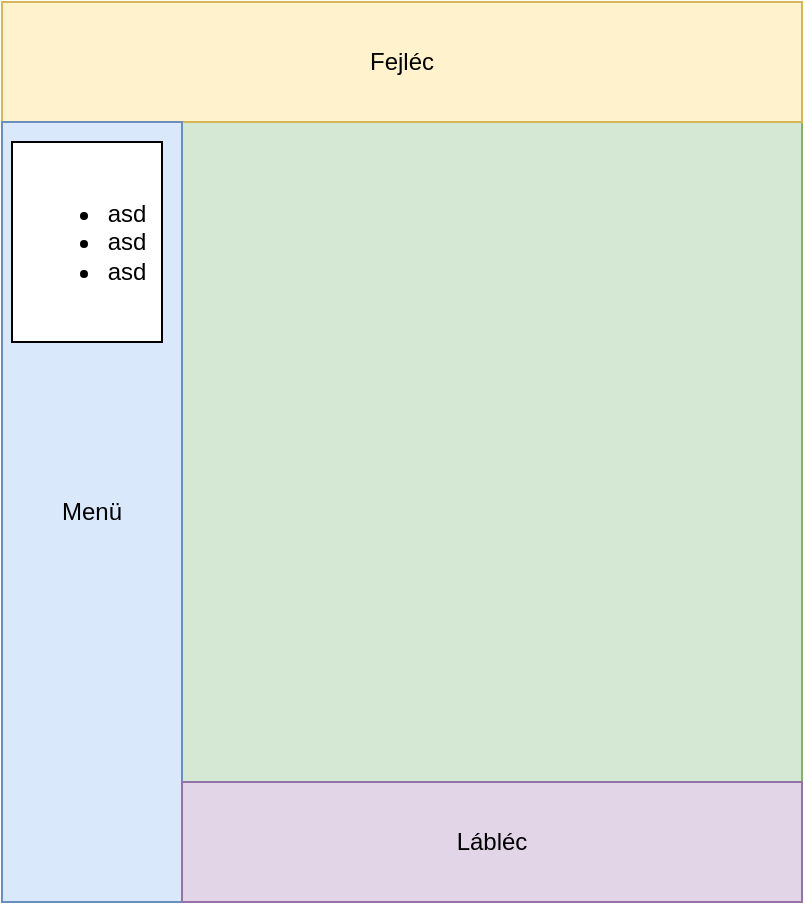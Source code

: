 <mxfile version="17.4.0" type="device"><diagram id="4ro1KzQEu8U7q8yl-xZE" name="Page-1"><mxGraphModel dx="1422" dy="794" grid="1" gridSize="10" guides="1" tooltips="1" connect="1" arrows="1" fold="1" page="1" pageScale="1" pageWidth="827" pageHeight="1169" math="0" shadow="0"><root><mxCell id="0"/><mxCell id="1" parent="0"/><mxCell id="tuBqtlEgPZgh_j7RDDYZ-7" value="" style="group" vertex="1" connectable="0" parent="1"><mxGeometry x="190" y="120" width="400" height="450" as="geometry"/></mxCell><mxCell id="tuBqtlEgPZgh_j7RDDYZ-1" value="" style="rounded=0;whiteSpace=wrap;html=1;fillColor=#d5e8d4;strokeColor=#82b366;" vertex="1" parent="tuBqtlEgPZgh_j7RDDYZ-7"><mxGeometry width="400" height="450" as="geometry"/></mxCell><mxCell id="tuBqtlEgPZgh_j7RDDYZ-2" value="Fejléc" style="rounded=0;whiteSpace=wrap;html=1;fillColor=#fff2cc;strokeColor=#d6b656;" vertex="1" parent="tuBqtlEgPZgh_j7RDDYZ-7"><mxGeometry width="400" height="60" as="geometry"/></mxCell><mxCell id="tuBqtlEgPZgh_j7RDDYZ-4" value="Menü" style="rounded=0;whiteSpace=wrap;html=1;direction=south;fillColor=#dae8fc;strokeColor=#6c8ebf;" vertex="1" parent="tuBqtlEgPZgh_j7RDDYZ-7"><mxGeometry y="60" width="90" height="390" as="geometry"/></mxCell><mxCell id="tuBqtlEgPZgh_j7RDDYZ-5" value="&lt;ul&gt;&lt;li&gt;asd&lt;/li&gt;&lt;li&gt;asd&lt;/li&gt;&lt;li&gt;asd&lt;/li&gt;&lt;/ul&gt;" style="rounded=0;whiteSpace=wrap;html=1;" vertex="1" parent="tuBqtlEgPZgh_j7RDDYZ-7"><mxGeometry x="5" y="70" width="75" height="100" as="geometry"/></mxCell><mxCell id="tuBqtlEgPZgh_j7RDDYZ-6" value="Lábléc" style="rounded=0;whiteSpace=wrap;html=1;fillColor=#e1d5e7;strokeColor=#9673a6;" vertex="1" parent="tuBqtlEgPZgh_j7RDDYZ-7"><mxGeometry x="90" y="390" width="310" height="60" as="geometry"/></mxCell></root></mxGraphModel></diagram></mxfile>